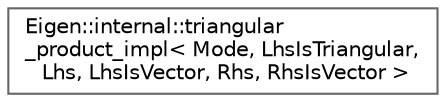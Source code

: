 digraph "类继承关系图"
{
 // LATEX_PDF_SIZE
  bgcolor="transparent";
  edge [fontname=Helvetica,fontsize=10,labelfontname=Helvetica,labelfontsize=10];
  node [fontname=Helvetica,fontsize=10,shape=box,height=0.2,width=0.4];
  rankdir="LR";
  Node0 [id="Node000000",label="Eigen::internal::triangular\l_product_impl\< Mode, LhsIsTriangular,\l Lhs, LhsIsVector, Rhs, RhsIsVector \>",height=0.2,width=0.4,color="grey40", fillcolor="white", style="filled",URL="$struct_eigen_1_1internal_1_1triangular__product__impl.html",tooltip=" "];
}
